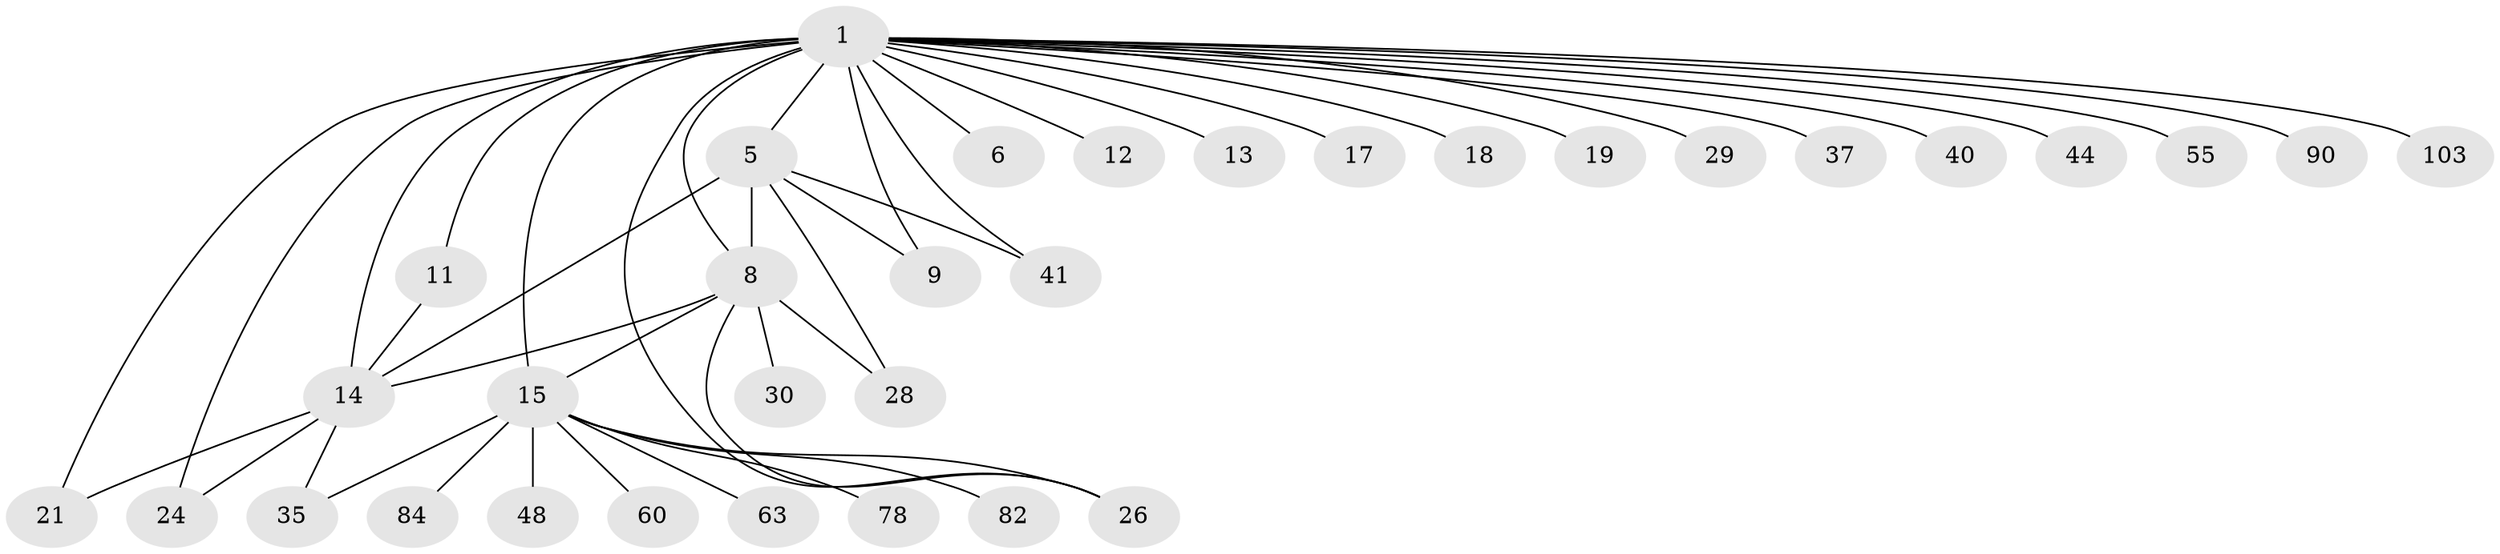 // original degree distribution, {6: 0.009174311926605505, 20: 0.009174311926605505, 9: 0.01834862385321101, 1: 0.4954128440366973, 5: 0.009174311926605505, 2: 0.23853211009174313, 16: 0.009174311926605505, 7: 0.01834862385321101, 12: 0.009174311926605505, 4: 0.06422018348623854, 3: 0.09174311926605505, 10: 0.009174311926605505, 8: 0.009174311926605505, 11: 0.009174311926605505}
// Generated by graph-tools (version 1.1) at 2025/18/03/04/25 18:18:16]
// undirected, 33 vertices, 45 edges
graph export_dot {
graph [start="1"]
  node [color=gray90,style=filled];
  1 [super="+58+2+39+3+102+38"];
  5 [super="+70+33+47"];
  6 [super="+52"];
  8 [super="+10+50+61+85+68"];
  9;
  11;
  12 [super="+107+31"];
  13;
  14 [super="+16+25"];
  15 [super="+105+45+66+72+53+49"];
  17 [super="+81"];
  18;
  19;
  21;
  24;
  26 [super="+56"];
  28;
  29;
  30 [super="+101"];
  35;
  37 [super="+46"];
  40;
  41;
  44;
  48;
  55;
  60;
  63;
  78;
  82;
  84;
  90;
  103;
  1 -- 5;
  1 -- 6;
  1 -- 8;
  1 -- 11;
  1 -- 15 [weight=5];
  1 -- 17;
  1 -- 18;
  1 -- 19;
  1 -- 90;
  1 -- 37 [weight=2];
  1 -- 103;
  1 -- 41;
  1 -- 55;
  1 -- 24;
  1 -- 44;
  1 -- 40;
  1 -- 9;
  1 -- 12;
  1 -- 13;
  1 -- 14 [weight=4];
  1 -- 21;
  1 -- 29;
  1 -- 26;
  5 -- 8 [weight=3];
  5 -- 41;
  5 -- 28;
  5 -- 9;
  5 -- 14 [weight=2];
  8 -- 14;
  8 -- 15 [weight=2];
  8 -- 26;
  8 -- 28;
  8 -- 30;
  11 -- 14 [weight=2];
  14 -- 35;
  14 -- 21;
  14 -- 24;
  15 -- 35;
  15 -- 78;
  15 -- 48;
  15 -- 82;
  15 -- 84;
  15 -- 26;
  15 -- 60;
  15 -- 63;
}
